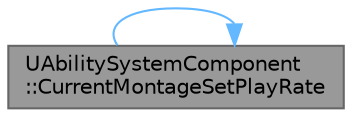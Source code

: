digraph "UAbilitySystemComponent::CurrentMontageSetPlayRate"
{
 // INTERACTIVE_SVG=YES
 // LATEX_PDF_SIZE
  bgcolor="transparent";
  edge [fontname=Helvetica,fontsize=10,labelfontname=Helvetica,labelfontsize=10];
  node [fontname=Helvetica,fontsize=10,shape=box,height=0.2,width=0.4];
  rankdir="LR";
  Node1 [id="Node000001",label="UAbilitySystemComponent\l::CurrentMontageSetPlayRate",height=0.2,width=0.4,color="gray40", fillcolor="grey60", style="filled", fontcolor="black",tooltip="Sets current montage's play rate."];
  Node1 -> Node1 [id="edge1_Node000001_Node000001",color="steelblue1",style="solid",tooltip=" "];
}
